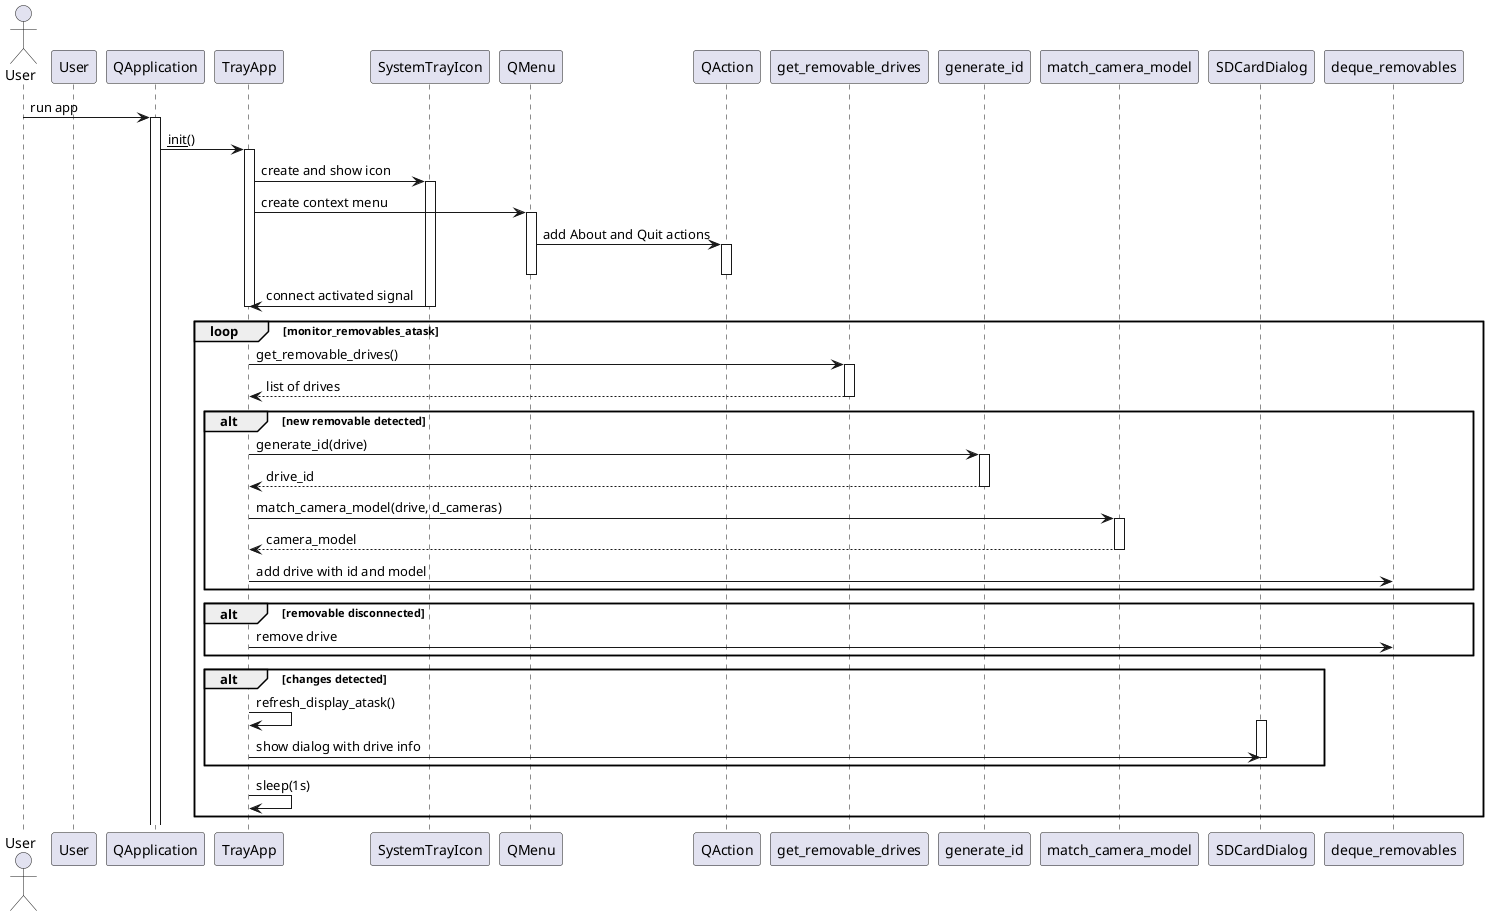 @startuml
actor User

participant "User" as U
participant "QApplication" as QA
participant "TrayApp" as TA
participant "SystemTrayIcon" as STI
participant "QMenu" as QM
participant "QAction" as QACTION
participant "get_removable_drives" as GRD
participant "generate_id" as GI
participant "match_camera_model" as MCM
participant "SDCardDialog" as SDD

User -> QA: run app
activate QA

QA -> TA: __init__()
activate TA

TA -> STI: create and show icon
activate STI

TA -> QM: create context menu
activate QM

QM -> QACTION: add About and Quit actions
activate QACTION
deactivate QACTION
deactivate QM

STI -> TA: connect activated signal
deactivate STI
deactivate TA

loop monitor_removables_atask
    TA -> GRD: get_removable_drives()
    activate GRD
    GRD --> TA: list of drives
    deactivate GRD

    alt new removable detected
        TA -> GI: generate_id(drive)
        activate GI
        GI --> TA: drive_id
        deactivate GI

        TA -> MCM: match_camera_model(drive, d_cameras)
        activate MCM
        MCM --> TA: camera_model
        deactivate MCM

        TA -> deque_removables: add drive with id and model
    end

    alt removable disconnected
        TA -> deque_removables: remove drive
    end

    alt changes detected
        TA -> TA: refresh_display_atask()
        activate SDD
        TA -> SDD: show dialog with drive info
        deactivate SDD
    end

    TA -> TA: sleep(1s)
end
@enduml
